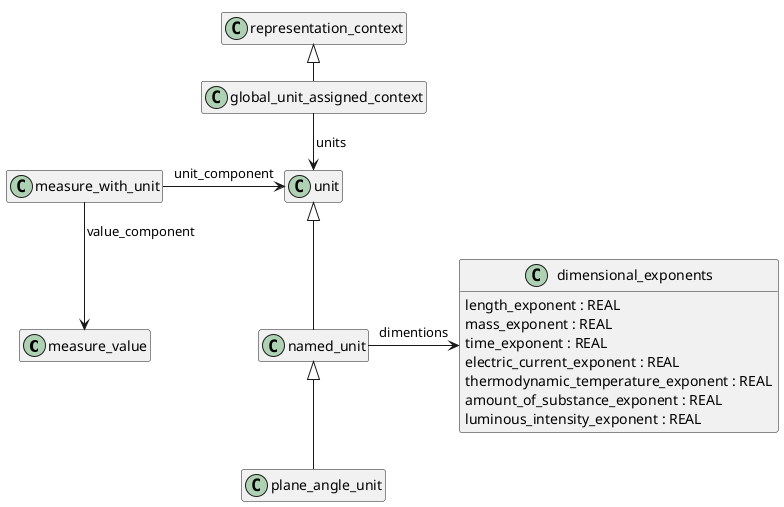 @startuml
!pragma layout smetana
skinparam groupInheritance 2
hide empty members
top to bottom direction



class measure_value {
}

class unit {
}


class named_unit{
   
}

class dimensional_exponents {
    length_exponent : REAL
    mass_exponent : REAL
    time_exponent : REAL
    electric_current_exponent : REAL
    thermodynamic_temperature_exponent : REAL
    amount_of_substance_exponent : REAL
    luminous_intensity_exponent : REAL
  }


' Сущности
class global_unit_assigned_context {
}

class measure_with_unit {
}

class plane_angle_unit{
}

' Наследование
global_unit_assigned_context -up-|> representation_context

plane_angle_unit -up-|> named_unit

named_unit -up-|> unit

' Ассоциации
global_unit_assigned_context --> unit : units
measure_with_unit -right-> unit : unit_component
measure_with_unit --> measure_value : value_component
named_unit -right-> dimensional_exponents : dimentions



@enduml